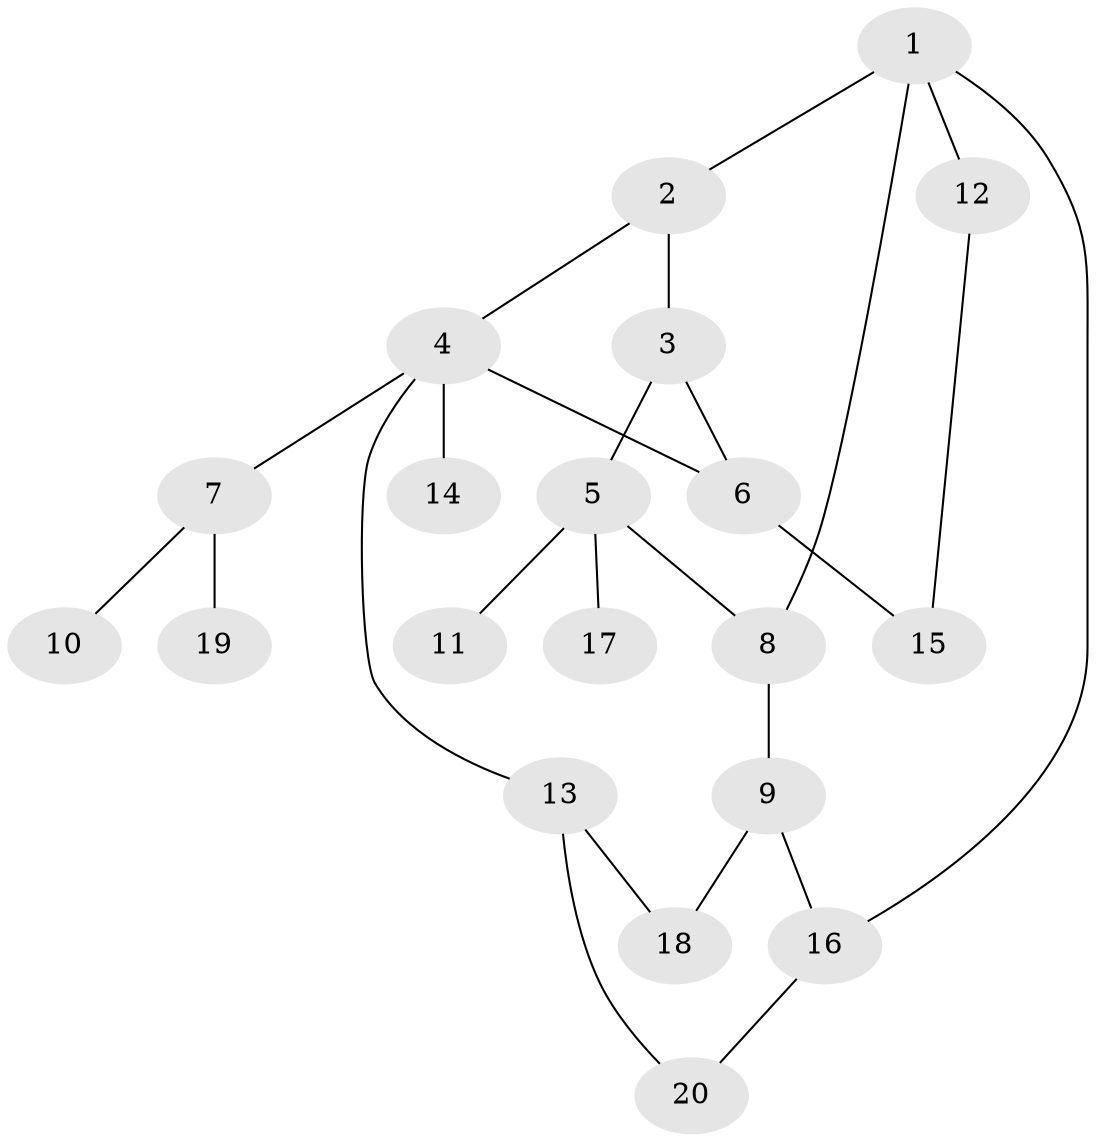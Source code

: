 // Generated by graph-tools (version 1.1) at 2025/46/02/15/25 05:46:28]
// undirected, 20 vertices, 25 edges
graph export_dot {
graph [start="1"]
  node [color=gray90,style=filled];
  1;
  2;
  3;
  4;
  5;
  6;
  7;
  8;
  9;
  10;
  11;
  12;
  13;
  14;
  15;
  16;
  17;
  18;
  19;
  20;
  1 -- 2;
  1 -- 12;
  1 -- 8;
  1 -- 16;
  2 -- 3;
  2 -- 4;
  3 -- 5;
  3 -- 6;
  4 -- 6;
  4 -- 7;
  4 -- 13;
  4 -- 14;
  5 -- 8;
  5 -- 11;
  5 -- 17;
  6 -- 15;
  7 -- 10;
  7 -- 19;
  8 -- 9;
  9 -- 16;
  9 -- 18;
  12 -- 15;
  13 -- 18;
  13 -- 20;
  16 -- 20;
}
